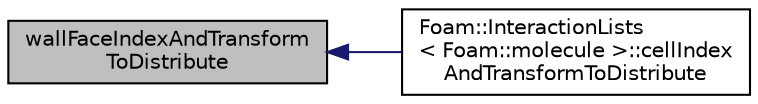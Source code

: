 digraph "wallFaceIndexAndTransformToDistribute"
{
  bgcolor="transparent";
  edge [fontname="Helvetica",fontsize="10",labelfontname="Helvetica",labelfontsize="10"];
  node [fontname="Helvetica",fontsize="10",shape=record];
  rankdir="LR";
  Node33 [label="wallFaceIndexAndTransform\lToDistribute",height=0.2,width=0.4,color="black", fillcolor="grey75", style="filled", fontcolor="black"];
  Node33 -> Node34 [dir="back",color="midnightblue",fontsize="10",style="solid",fontname="Helvetica"];
  Node34 [label="Foam::InteractionLists\l\< Foam::molecule \>::cellIndex\lAndTransformToDistribute",height=0.2,width=0.4,color="black",URL="$a24713.html#a1608521ef9aaad25c0fb5d6c10ac0755",tooltip="Return access to the cellIndexAndTransformToDistribute list. "];
}
